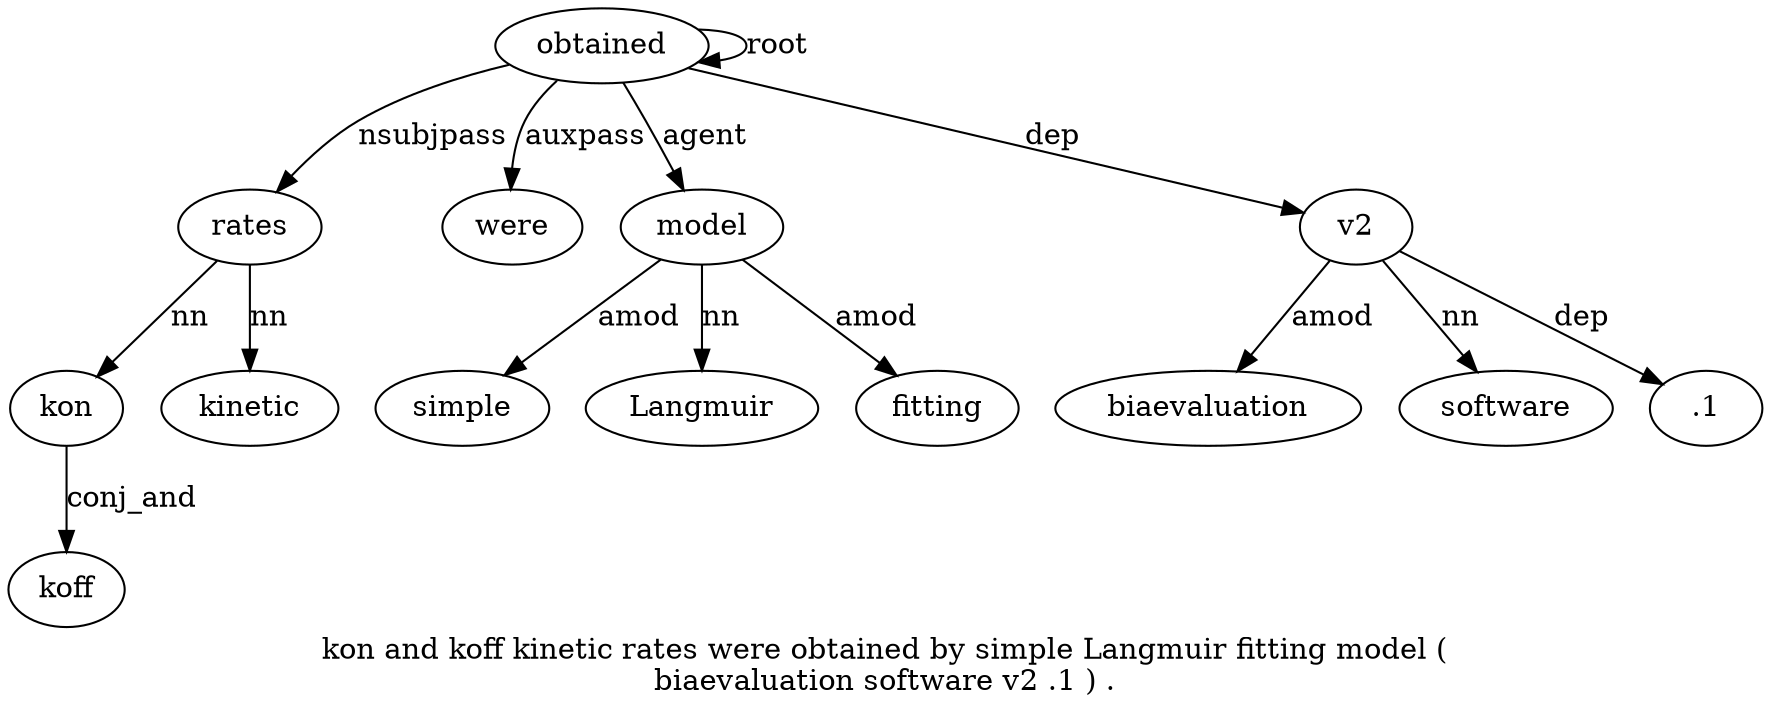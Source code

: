 digraph "kon and koff kinetic rates were obtained by simple Langmuir fitting model ( biaevaluation software v2 .1 ) ." {
label="kon and koff kinetic rates were obtained by simple Langmuir fitting model (
biaevaluation software v2 .1 ) .";
rates5 [style=filled, fillcolor=white, label=rates];
kon1 [style=filled, fillcolor=white, label=kon];
rates5 -> kon1  [label=nn];
koff3 [style=filled, fillcolor=white, label=koff];
kon1 -> koff3  [label=conj_and];
kinetic4 [style=filled, fillcolor=white, label=kinetic];
rates5 -> kinetic4  [label=nn];
obtained7 [style=filled, fillcolor=white, label=obtained];
obtained7 -> rates5  [label=nsubjpass];
were6 [style=filled, fillcolor=white, label=were];
obtained7 -> were6  [label=auxpass];
obtained7 -> obtained7  [label=root];
model12 [style=filled, fillcolor=white, label=model];
simple9 [style=filled, fillcolor=white, label=simple];
model12 -> simple9  [label=amod];
Langmuir10 [style=filled, fillcolor=white, label=Langmuir];
model12 -> Langmuir10  [label=nn];
fitting11 [style=filled, fillcolor=white, label=fitting];
model12 -> fitting11  [label=amod];
obtained7 -> model12  [label=agent];
v216 [style=filled, fillcolor=white, label=v2];
biaevaluation14 [style=filled, fillcolor=white, label=biaevaluation];
v216 -> biaevaluation14  [label=amod];
software15 [style=filled, fillcolor=white, label=software];
v216 -> software15  [label=nn];
obtained7 -> v216  [label=dep];
".117" [style=filled, fillcolor=white, label=".1"];
v216 -> ".117"  [label=dep];
}
